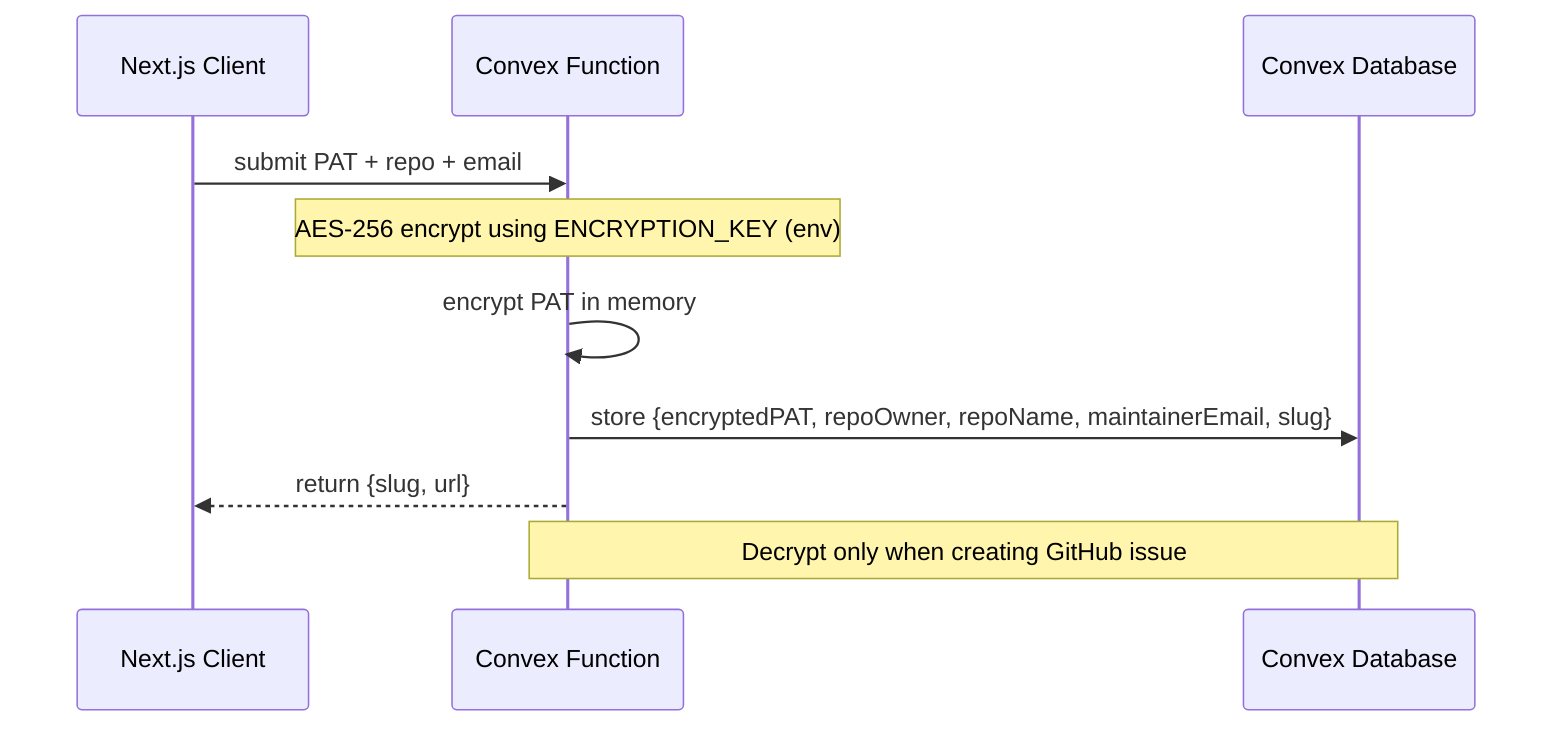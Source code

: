 sequenceDiagram
    participant FE as Next.js Client
    participant CF as Convex Function
    participant DB as Convex Database

    FE->>CF: submit PAT + repo + email
    Note over CF: AES-256 encrypt using ENCRYPTION_KEY (env)
    CF->>CF: encrypt PAT in memory
    CF->>DB: store {encryptedPAT, repoOwner, repoName, maintainerEmail, slug}
    CF-->>FE: return {slug, url}

    Note over CF,DB: Decrypt only when creating GitHub issue